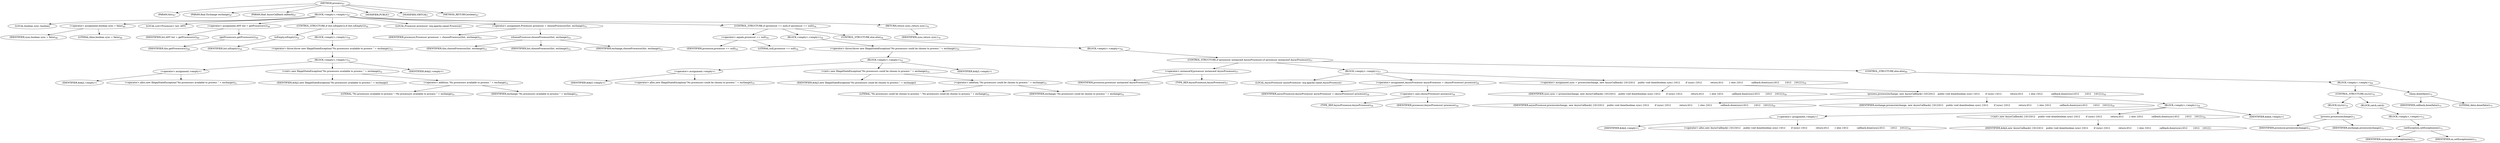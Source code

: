 digraph "process" {  
"67" [label = <(METHOD,process)<SUB>47</SUB>> ]
"7" [label = <(PARAM,this)<SUB>47</SUB>> ]
"68" [label = <(PARAM,final Exchange exchange)<SUB>47</SUB>> ]
"69" [label = <(PARAM,final AsyncCallback callback)<SUB>47</SUB>> ]
"70" [label = <(BLOCK,&lt;empty&gt;,&lt;empty&gt;)<SUB>47</SUB>> ]
"71" [label = <(LOCAL,boolean sync: boolean)> ]
"72" [label = <(&lt;operator&gt;.assignment,boolean sync = false)<SUB>48</SUB>> ]
"73" [label = <(IDENTIFIER,sync,boolean sync = false)<SUB>48</SUB>> ]
"74" [label = <(LITERAL,false,boolean sync = false)<SUB>48</SUB>> ]
"75" [label = <(LOCAL,List&lt;Processor&gt; list: ANY)> ]
"76" [label = <(&lt;operator&gt;.assignment,ANY list = getProcessors())<SUB>49</SUB>> ]
"77" [label = <(IDENTIFIER,list,ANY list = getProcessors())<SUB>49</SUB>> ]
"78" [label = <(getProcessors,getProcessors())<SUB>49</SUB>> ]
"6" [label = <(IDENTIFIER,this,getProcessors())<SUB>49</SUB>> ]
"79" [label = <(CONTROL_STRUCTURE,if (list.isEmpty()),if (list.isEmpty()))<SUB>50</SUB>> ]
"80" [label = <(isEmpty,isEmpty())<SUB>50</SUB>> ]
"81" [label = <(IDENTIFIER,list,isEmpty())<SUB>50</SUB>> ]
"82" [label = <(BLOCK,&lt;empty&gt;,&lt;empty&gt;)<SUB>50</SUB>> ]
"83" [label = <(&lt;operator&gt;.throw,throw new IllegalStateException(&quot;No processors available to process &quot; + exchange);)<SUB>51</SUB>> ]
"84" [label = <(BLOCK,&lt;empty&gt;,&lt;empty&gt;)<SUB>51</SUB>> ]
"85" [label = <(&lt;operator&gt;.assignment,&lt;empty&gt;)> ]
"86" [label = <(IDENTIFIER,$obj2,&lt;empty&gt;)> ]
"87" [label = <(&lt;operator&gt;.alloc,new IllegalStateException(&quot;No processors available to process &quot; + exchange))<SUB>51</SUB>> ]
"88" [label = <(&lt;init&gt;,new IllegalStateException(&quot;No processors available to process &quot; + exchange))<SUB>51</SUB>> ]
"89" [label = <(IDENTIFIER,$obj2,new IllegalStateException(&quot;No processors available to process &quot; + exchange))> ]
"90" [label = <(&lt;operator&gt;.addition,&quot;No processors available to process &quot; + exchange)<SUB>51</SUB>> ]
"91" [label = <(LITERAL,&quot;No processors available to process &quot;,&quot;No processors available to process &quot; + exchange)<SUB>51</SUB>> ]
"92" [label = <(IDENTIFIER,exchange,&quot;No processors available to process &quot; + exchange)<SUB>51</SUB>> ]
"93" [label = <(IDENTIFIER,$obj2,&lt;empty&gt;)> ]
"94" [label = <(LOCAL,Processor processor: org.apache.camel.Processor)> ]
"95" [label = <(&lt;operator&gt;.assignment,Processor processor = chooseProcessor(list, exchange))<SUB>53</SUB>> ]
"96" [label = <(IDENTIFIER,processor,Processor processor = chooseProcessor(list, exchange))<SUB>53</SUB>> ]
"97" [label = <(chooseProcessor,chooseProcessor(list, exchange))<SUB>53</SUB>> ]
"8" [label = <(IDENTIFIER,this,chooseProcessor(list, exchange))<SUB>53</SUB>> ]
"98" [label = <(IDENTIFIER,list,chooseProcessor(list, exchange))<SUB>53</SUB>> ]
"99" [label = <(IDENTIFIER,exchange,chooseProcessor(list, exchange))<SUB>53</SUB>> ]
"100" [label = <(CONTROL_STRUCTURE,if (processor == null),if (processor == null))<SUB>54</SUB>> ]
"101" [label = <(&lt;operator&gt;.equals,processor == null)<SUB>54</SUB>> ]
"102" [label = <(IDENTIFIER,processor,processor == null)<SUB>54</SUB>> ]
"103" [label = <(LITERAL,null,processor == null)<SUB>54</SUB>> ]
"104" [label = <(BLOCK,&lt;empty&gt;,&lt;empty&gt;)<SUB>54</SUB>> ]
"105" [label = <(&lt;operator&gt;.throw,throw new IllegalStateException(&quot;No processors could be chosen to process &quot; + exchange);)<SUB>55</SUB>> ]
"106" [label = <(BLOCK,&lt;empty&gt;,&lt;empty&gt;)<SUB>55</SUB>> ]
"107" [label = <(&lt;operator&gt;.assignment,&lt;empty&gt;)> ]
"108" [label = <(IDENTIFIER,$obj3,&lt;empty&gt;)> ]
"109" [label = <(&lt;operator&gt;.alloc,new IllegalStateException(&quot;No processors could be chosen to process &quot; + exchange))<SUB>55</SUB>> ]
"110" [label = <(&lt;init&gt;,new IllegalStateException(&quot;No processors could be chosen to process &quot; + exchange))<SUB>55</SUB>> ]
"111" [label = <(IDENTIFIER,$obj3,new IllegalStateException(&quot;No processors could be chosen to process &quot; + exchange))> ]
"112" [label = <(&lt;operator&gt;.addition,&quot;No processors could be chosen to process &quot; + exchange)<SUB>55</SUB>> ]
"113" [label = <(LITERAL,&quot;No processors could be chosen to process &quot;,&quot;No processors could be chosen to process &quot; + exchange)<SUB>55</SUB>> ]
"114" [label = <(IDENTIFIER,exchange,&quot;No processors could be chosen to process &quot; + exchange)<SUB>55</SUB>> ]
"115" [label = <(IDENTIFIER,$obj3,&lt;empty&gt;)> ]
"116" [label = <(CONTROL_STRUCTURE,else,else)<SUB>56</SUB>> ]
"117" [label = <(BLOCK,&lt;empty&gt;,&lt;empty&gt;)<SUB>56</SUB>> ]
"118" [label = <(CONTROL_STRUCTURE,if (processor instanceof AsyncProcessor),if (processor instanceof AsyncProcessor))<SUB>57</SUB>> ]
"119" [label = <(&lt;operator&gt;.instanceOf,processor instanceof AsyncProcessor)<SUB>57</SUB>> ]
"120" [label = <(IDENTIFIER,processor,processor instanceof AsyncProcessor)<SUB>57</SUB>> ]
"121" [label = <(TYPE_REF,AsyncProcessor,AsyncProcessor)<SUB>57</SUB>> ]
"122" [label = <(BLOCK,&lt;empty&gt;,&lt;empty&gt;)<SUB>57</SUB>> ]
"123" [label = <(LOCAL,AsyncProcessor asyncProcessor: org.apache.camel.AsyncProcessor)> ]
"124" [label = <(&lt;operator&gt;.assignment,AsyncProcessor asyncProcessor = (AsyncProcessor) processor)<SUB>58</SUB>> ]
"125" [label = <(IDENTIFIER,asyncProcessor,AsyncProcessor asyncProcessor = (AsyncProcessor) processor)<SUB>58</SUB>> ]
"126" [label = <(&lt;operator&gt;.cast,(AsyncProcessor) processor)<SUB>58</SUB>> ]
"127" [label = <(TYPE_REF,AsyncProcessor,AsyncProcessor)<SUB>58</SUB>> ]
"128" [label = <(IDENTIFIER,processor,(AsyncProcessor) processor)<SUB>58</SUB>> ]
"129" [label = <(&lt;operator&gt;.assignment,sync = process(exchange, new AsyncCallback() {\012\012    public void done(boolean sync) {\012        if (sync) {\012            return;\012        } else {\012            callback.done(sync);\012        }\012    }\012}))<SUB>59</SUB>> ]
"130" [label = <(IDENTIFIER,sync,sync = process(exchange, new AsyncCallback() {\012\012    public void done(boolean sync) {\012        if (sync) {\012            return;\012        } else {\012            callback.done(sync);\012        }\012    }\012}))<SUB>59</SUB>> ]
"131" [label = <(process,process(exchange, new AsyncCallback() {\012\012    public void done(boolean sync) {\012        if (sync) {\012            return;\012        } else {\012            callback.done(sync);\012        }\012    }\012}))<SUB>59</SUB>> ]
"132" [label = <(IDENTIFIER,asyncProcessor,process(exchange, new AsyncCallback() {\012\012    public void done(boolean sync) {\012        if (sync) {\012            return;\012        } else {\012            callback.done(sync);\012        }\012    }\012}))<SUB>59</SUB>> ]
"133" [label = <(IDENTIFIER,exchange,process(exchange, new AsyncCallback() {\012\012    public void done(boolean sync) {\012        if (sync) {\012            return;\012        } else {\012            callback.done(sync);\012        }\012    }\012}))<SUB>59</SUB>> ]
"134" [label = <(BLOCK,&lt;empty&gt;,&lt;empty&gt;)<SUB>59</SUB>> ]
"135" [label = <(&lt;operator&gt;.assignment,&lt;empty&gt;)> ]
"136" [label = <(IDENTIFIER,$obj4,&lt;empty&gt;)> ]
"137" [label = <(&lt;operator&gt;.alloc,new AsyncCallback() {\012\012    public void done(boolean sync) {\012        if (sync) {\012            return;\012        } else {\012            callback.done(sync);\012        }\012    }\012})<SUB>59</SUB>> ]
"138" [label = <(&lt;init&gt;,new AsyncCallback() {\012\012    public void done(boolean sync) {\012        if (sync) {\012            return;\012        } else {\012            callback.done(sync);\012        }\012    }\012})<SUB>59</SUB>> ]
"139" [label = <(IDENTIFIER,$obj4,new AsyncCallback() {\012\012    public void done(boolean sync) {\012        if (sync) {\012            return;\012        } else {\012            callback.done(sync);\012        }\012    }\012})> ]
"140" [label = <(IDENTIFIER,$obj4,&lt;empty&gt;)> ]
"141" [label = <(CONTROL_STRUCTURE,else,else)<SUB>69</SUB>> ]
"142" [label = <(BLOCK,&lt;empty&gt;,&lt;empty&gt;)<SUB>69</SUB>> ]
"143" [label = <(CONTROL_STRUCTURE,try,try)<SUB>70</SUB>> ]
"144" [label = <(BLOCK,try,try)<SUB>70</SUB>> ]
"145" [label = <(process,process(exchange))<SUB>71</SUB>> ]
"146" [label = <(IDENTIFIER,processor,process(exchange))<SUB>71</SUB>> ]
"147" [label = <(IDENTIFIER,exchange,process(exchange))<SUB>71</SUB>> ]
"148" [label = <(BLOCK,catch,catch)> ]
"149" [label = <(BLOCK,&lt;empty&gt;,&lt;empty&gt;)<SUB>72</SUB>> ]
"150" [label = <(setException,setException(ex))<SUB>73</SUB>> ]
"151" [label = <(IDENTIFIER,exchange,setException(ex))<SUB>73</SUB>> ]
"152" [label = <(IDENTIFIER,ex,setException(ex))<SUB>73</SUB>> ]
"153" [label = <(done,done(false))<SUB>75</SUB>> ]
"154" [label = <(IDENTIFIER,callback,done(false))<SUB>75</SUB>> ]
"155" [label = <(LITERAL,false,done(false))<SUB>75</SUB>> ]
"156" [label = <(RETURN,return sync;,return sync;)<SUB>78</SUB>> ]
"157" [label = <(IDENTIFIER,sync,return sync;)<SUB>78</SUB>> ]
"158" [label = <(MODIFIER,PUBLIC)> ]
"159" [label = <(MODIFIER,VIRTUAL)> ]
"160" [label = <(METHOD_RETURN,boolean)<SUB>47</SUB>> ]
  "67" -> "7" 
  "67" -> "68" 
  "67" -> "69" 
  "67" -> "70" 
  "67" -> "158" 
  "67" -> "159" 
  "67" -> "160" 
  "70" -> "71" 
  "70" -> "72" 
  "70" -> "75" 
  "70" -> "76" 
  "70" -> "79" 
  "70" -> "94" 
  "70" -> "95" 
  "70" -> "100" 
  "70" -> "156" 
  "72" -> "73" 
  "72" -> "74" 
  "76" -> "77" 
  "76" -> "78" 
  "78" -> "6" 
  "79" -> "80" 
  "79" -> "82" 
  "80" -> "81" 
  "82" -> "83" 
  "83" -> "84" 
  "84" -> "85" 
  "84" -> "88" 
  "84" -> "93" 
  "85" -> "86" 
  "85" -> "87" 
  "88" -> "89" 
  "88" -> "90" 
  "90" -> "91" 
  "90" -> "92" 
  "95" -> "96" 
  "95" -> "97" 
  "97" -> "8" 
  "97" -> "98" 
  "97" -> "99" 
  "100" -> "101" 
  "100" -> "104" 
  "100" -> "116" 
  "101" -> "102" 
  "101" -> "103" 
  "104" -> "105" 
  "105" -> "106" 
  "106" -> "107" 
  "106" -> "110" 
  "106" -> "115" 
  "107" -> "108" 
  "107" -> "109" 
  "110" -> "111" 
  "110" -> "112" 
  "112" -> "113" 
  "112" -> "114" 
  "116" -> "117" 
  "117" -> "118" 
  "118" -> "119" 
  "118" -> "122" 
  "118" -> "141" 
  "119" -> "120" 
  "119" -> "121" 
  "122" -> "123" 
  "122" -> "124" 
  "122" -> "129" 
  "124" -> "125" 
  "124" -> "126" 
  "126" -> "127" 
  "126" -> "128" 
  "129" -> "130" 
  "129" -> "131" 
  "131" -> "132" 
  "131" -> "133" 
  "131" -> "134" 
  "134" -> "135" 
  "134" -> "138" 
  "134" -> "140" 
  "135" -> "136" 
  "135" -> "137" 
  "138" -> "139" 
  "141" -> "142" 
  "142" -> "143" 
  "142" -> "153" 
  "143" -> "144" 
  "143" -> "148" 
  "144" -> "145" 
  "145" -> "146" 
  "145" -> "147" 
  "148" -> "149" 
  "149" -> "150" 
  "150" -> "151" 
  "150" -> "152" 
  "153" -> "154" 
  "153" -> "155" 
  "156" -> "157" 
}
